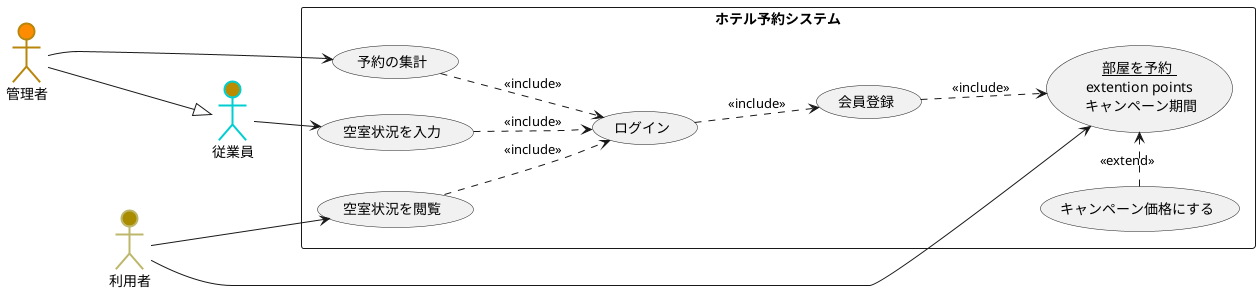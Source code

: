 @startuml ユースケース図
left to right direction
actor 利用者 #AA8c00;line:DarkKhaki;line.bold;
actor 従業員 #BB8c00;line:DarkTurquoise;line.bold;
actor 管理者 #ff8c00;line:DarkGoldenRod;line.bold;
rectangle ホテル予約システム{
usecase 空室状況を閲覧
usecase (<u>部屋を予約<u> \n extention points \n キャンペーン期間) as input
usecase 空室状況を入力
usecase 予約の集計
usecase 会員登録
usecase ログイン
usecase キャンペーン価格にする
}
キャンペーン価格にする .> input: <<extend>>
利用者 ---> input
利用者 ---> 空室状況を閲覧
空室状況を閲覧 ..> ログイン: <<include>>
従業員 --> 空室状況を入力
空室状況を入力 ..> ログイン: <<include>>
ログイン ..> 会員登録: <<include>>
管理者 -> 予約の集計
予約の集計 ..> ログイン: <<include>>
会員登録 ..> input: <<include>>
管理者 ---|> 従業員
@enduml